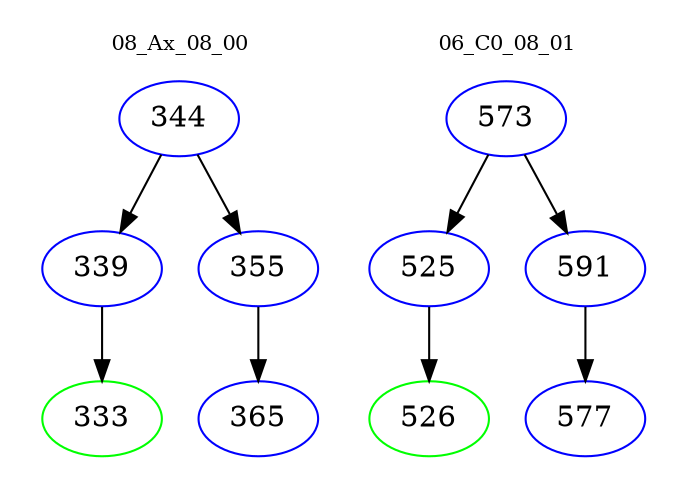 digraph{
subgraph cluster_0 {
color = white
label = "08_Ax_08_00";
fontsize=10;
T0_344 [label="344", color="blue"]
T0_344 -> T0_339 [color="black"]
T0_339 [label="339", color="blue"]
T0_339 -> T0_333 [color="black"]
T0_333 [label="333", color="green"]
T0_344 -> T0_355 [color="black"]
T0_355 [label="355", color="blue"]
T0_355 -> T0_365 [color="black"]
T0_365 [label="365", color="blue"]
}
subgraph cluster_1 {
color = white
label = "06_C0_08_01";
fontsize=10;
T1_573 [label="573", color="blue"]
T1_573 -> T1_525 [color="black"]
T1_525 [label="525", color="blue"]
T1_525 -> T1_526 [color="black"]
T1_526 [label="526", color="green"]
T1_573 -> T1_591 [color="black"]
T1_591 [label="591", color="blue"]
T1_591 -> T1_577 [color="black"]
T1_577 [label="577", color="blue"]
}
}
